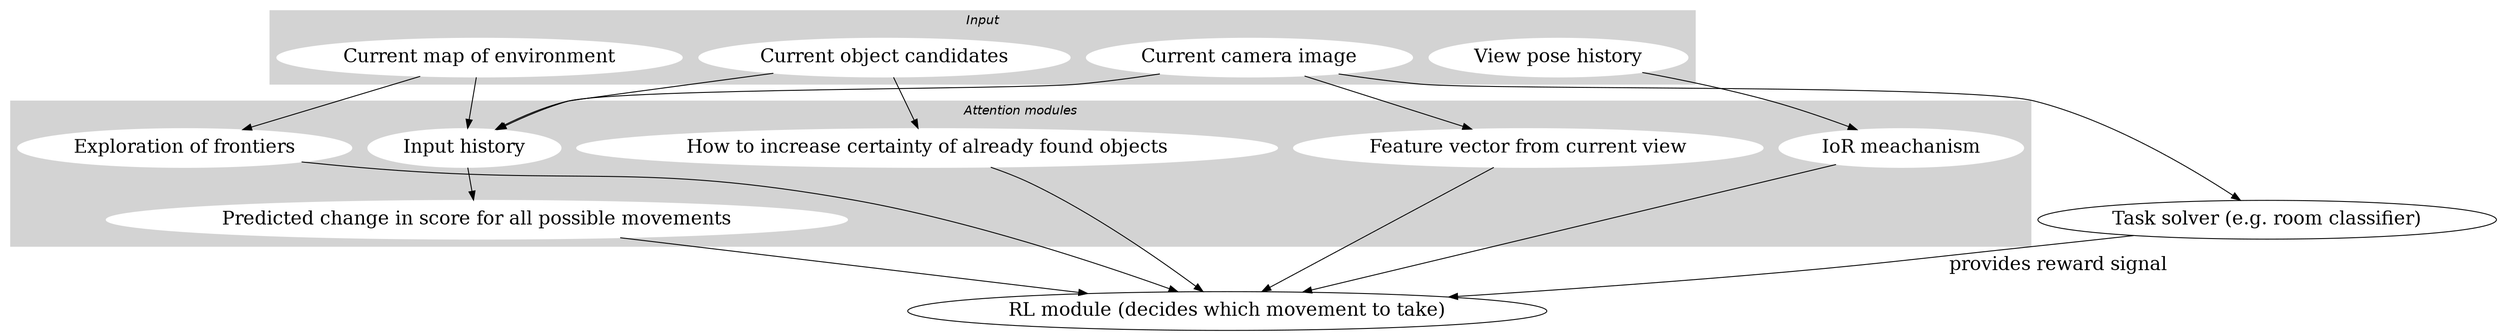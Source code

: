 digraph G {
  graph [fontname = "Helvetica-Oblique", rankdir=UD];
  node [color = white, fontsize = 21];
  edge [fontsize = 21]
  subgraph cluster_1 {
	  style=filled;
	  color=lightgrey;
	  node [style=filled,color=white];
	  "Current camera image";
	  "View pose history";
	  "Current map of environment";
	  "Current object candidates";
	  label = "Input";
  }
  subgraph cluster_2 {
	  style=filled;
	  color=lightgrey;
	  node [style=filled,color=white];
	  "Feature vector from current view";
	  "Exploration of frontiers";
	  "How to increase certainty of already found objects";
	  "Input history" -> "Predicted change in score for all possible movements";
	  "IoR meachanism";
	  label = "Attention modules";
  }
  node [color = black, fontsize = 21];
  edge [fontsize = 21]
  "Current camera image" -> "Feature vector from current view";
  "Current camera image" ->  "Input history";
  "Current map of environment" -> "Exploration of frontiers";
  "Current map of environment" -> "Input history";
  "Current object candidates" -> "How to increase certainty of already found objects";
  "Current object candidates" -> "Input history";
  "View pose history" -> "IoR meachanism";
  
  "IoR meachanism" -> "RL module (decides which movement to take)";
  "Predicted change in score for all possible movements" -> "RL module (decides which movement to take)";
  "How to increase certainty of already found objects" -> "RL module (decides which movement to take)";
  "Exploration of frontiers" -> "RL module (decides which movement to take)";
  "Feature vector from current view" -> "RL module (decides which movement to take)";
  
  "Current camera image" -> "Task solver (e.g. room classifier)";
  "Task solver (e.g. room classifier)" -> "RL module (decides which movement to take)" [label = "provides reward signal"];
}
